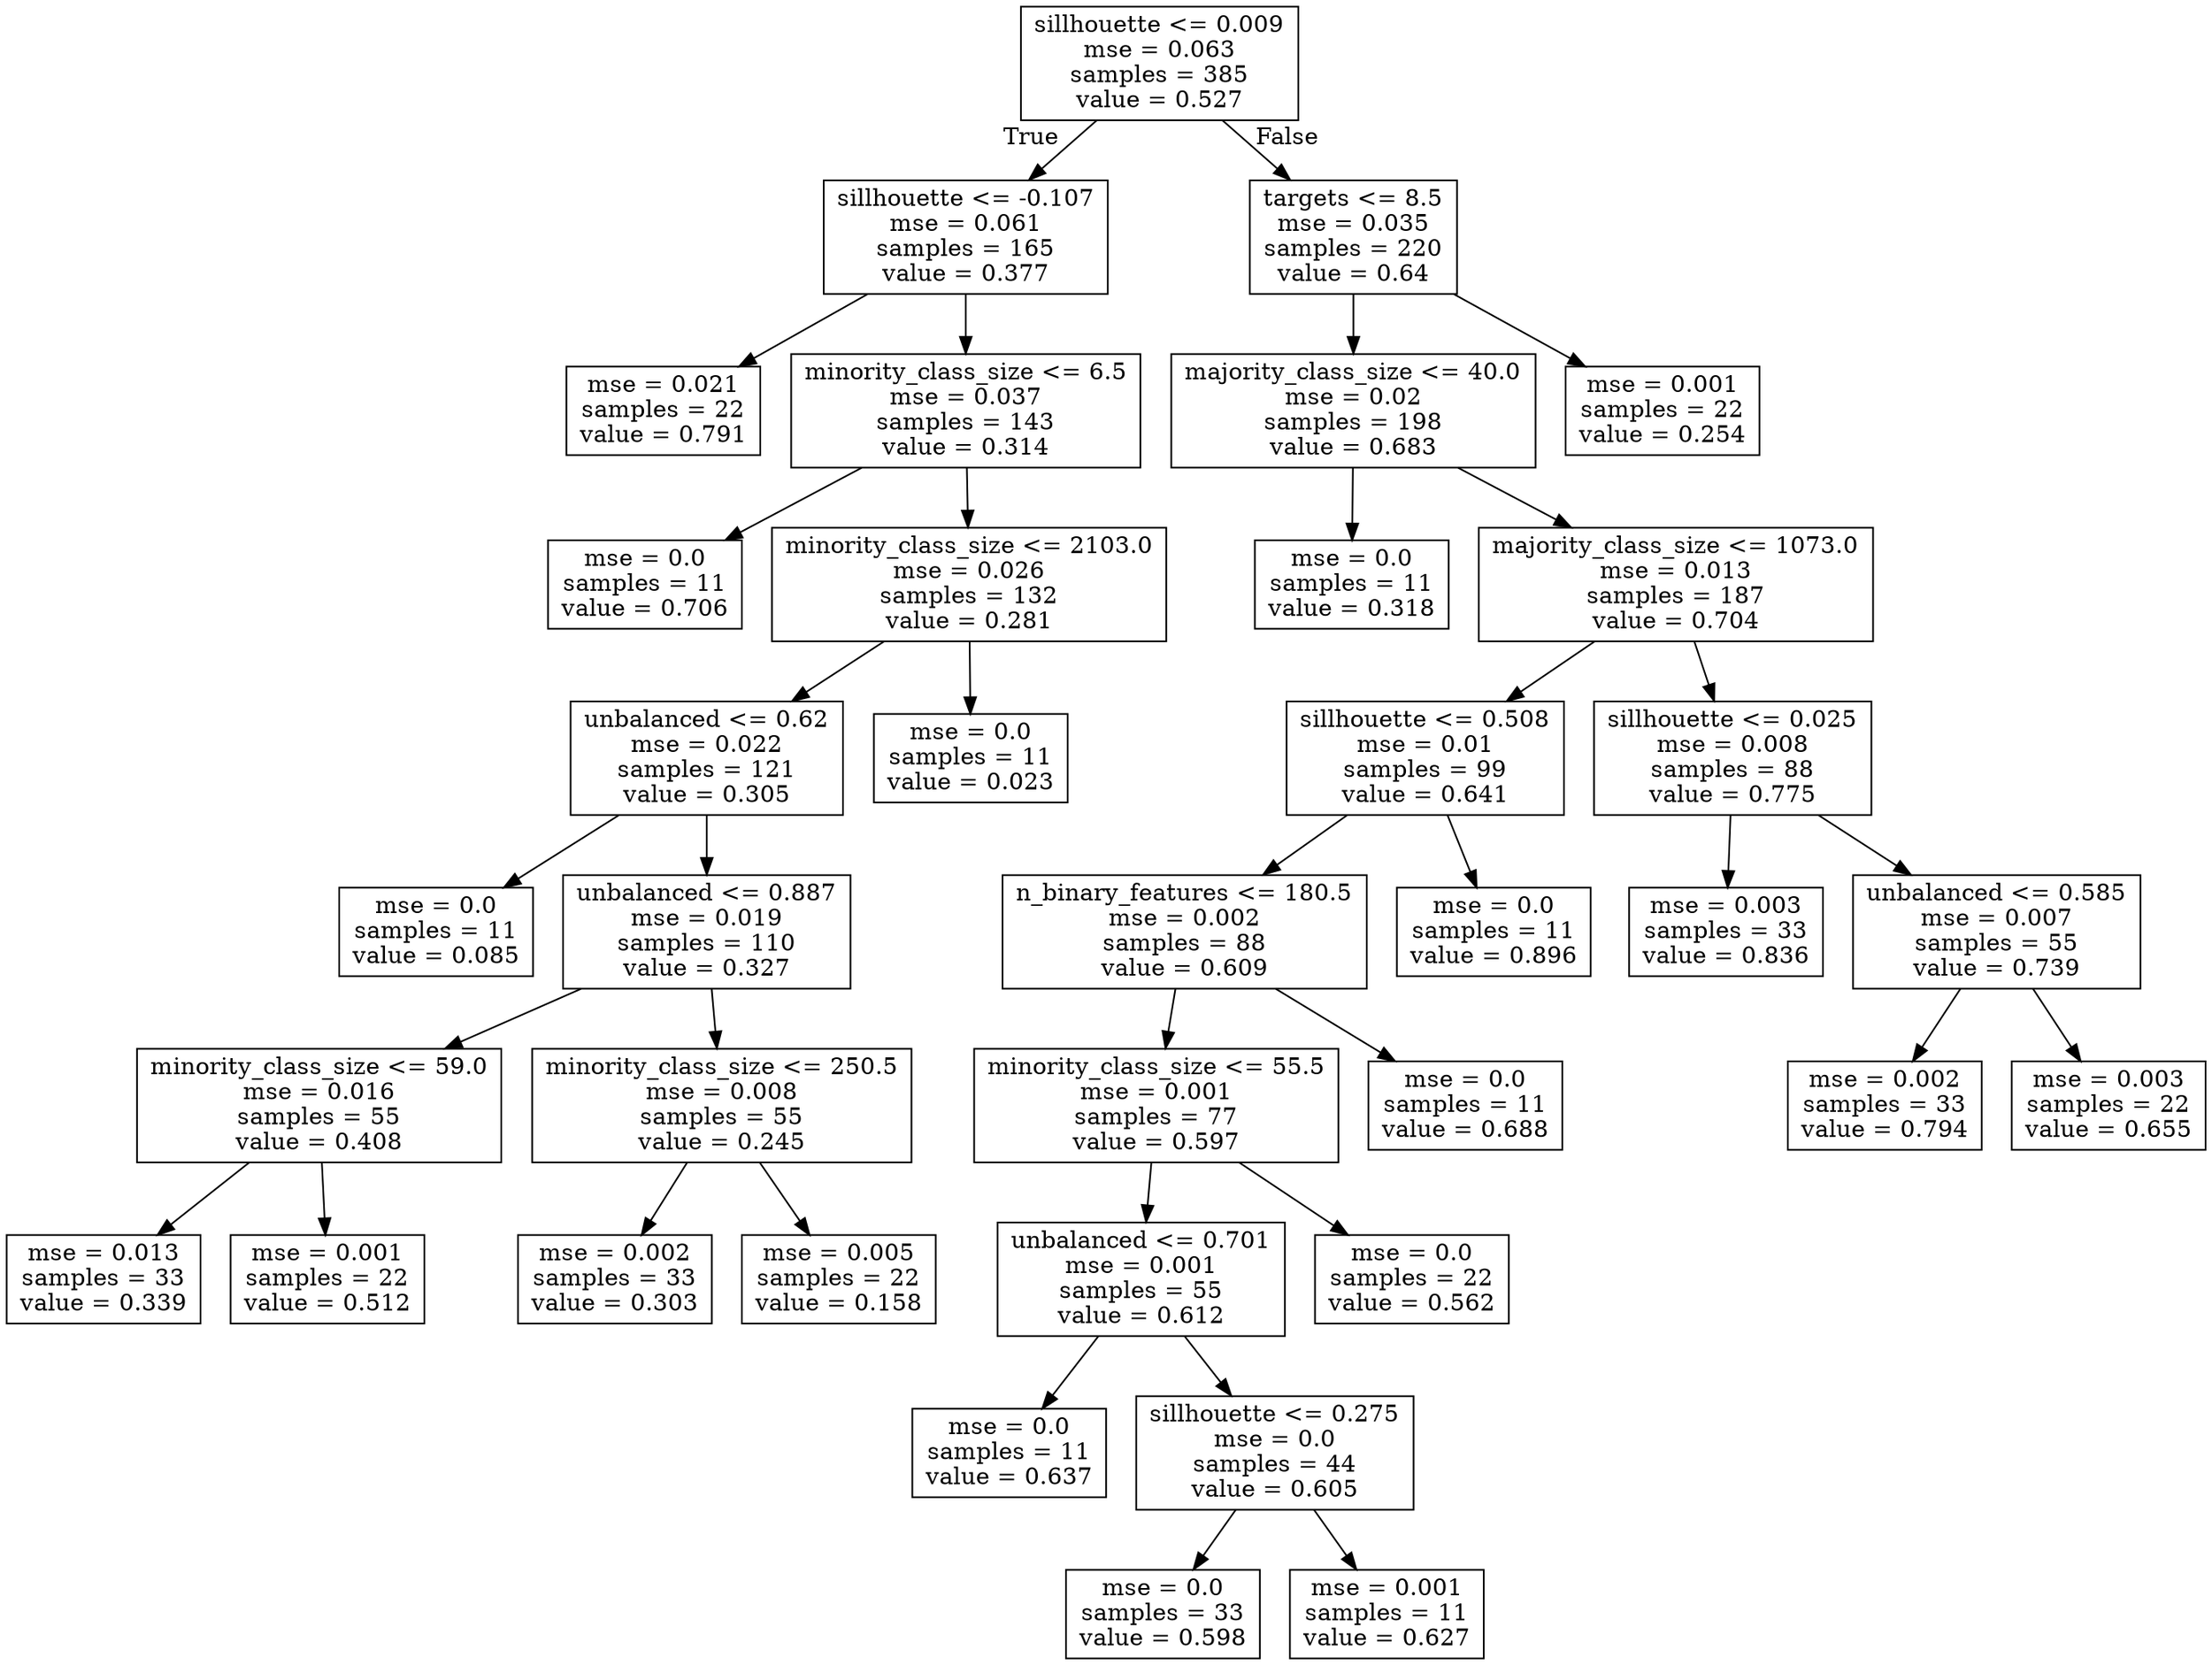 digraph Tree {
node [shape=box] ;
0 [label="sillhouette <= 0.009\nmse = 0.063\nsamples = 385\nvalue = 0.527"] ;
1 [label="sillhouette <= -0.107\nmse = 0.061\nsamples = 165\nvalue = 0.377"] ;
0 -> 1 [labeldistance=2.5, labelangle=45, headlabel="True"] ;
2 [label="mse = 0.021\nsamples = 22\nvalue = 0.791"] ;
1 -> 2 ;
3 [label="minority_class_size <= 6.5\nmse = 0.037\nsamples = 143\nvalue = 0.314"] ;
1 -> 3 ;
4 [label="mse = 0.0\nsamples = 11\nvalue = 0.706"] ;
3 -> 4 ;
5 [label="minority_class_size <= 2103.0\nmse = 0.026\nsamples = 132\nvalue = 0.281"] ;
3 -> 5 ;
6 [label="unbalanced <= 0.62\nmse = 0.022\nsamples = 121\nvalue = 0.305"] ;
5 -> 6 ;
7 [label="mse = 0.0\nsamples = 11\nvalue = 0.085"] ;
6 -> 7 ;
8 [label="unbalanced <= 0.887\nmse = 0.019\nsamples = 110\nvalue = 0.327"] ;
6 -> 8 ;
9 [label="minority_class_size <= 59.0\nmse = 0.016\nsamples = 55\nvalue = 0.408"] ;
8 -> 9 ;
10 [label="mse = 0.013\nsamples = 33\nvalue = 0.339"] ;
9 -> 10 ;
11 [label="mse = 0.001\nsamples = 22\nvalue = 0.512"] ;
9 -> 11 ;
12 [label="minority_class_size <= 250.5\nmse = 0.008\nsamples = 55\nvalue = 0.245"] ;
8 -> 12 ;
13 [label="mse = 0.002\nsamples = 33\nvalue = 0.303"] ;
12 -> 13 ;
14 [label="mse = 0.005\nsamples = 22\nvalue = 0.158"] ;
12 -> 14 ;
15 [label="mse = 0.0\nsamples = 11\nvalue = 0.023"] ;
5 -> 15 ;
16 [label="targets <= 8.5\nmse = 0.035\nsamples = 220\nvalue = 0.64"] ;
0 -> 16 [labeldistance=2.5, labelangle=-45, headlabel="False"] ;
17 [label="majority_class_size <= 40.0\nmse = 0.02\nsamples = 198\nvalue = 0.683"] ;
16 -> 17 ;
18 [label="mse = 0.0\nsamples = 11\nvalue = 0.318"] ;
17 -> 18 ;
19 [label="majority_class_size <= 1073.0\nmse = 0.013\nsamples = 187\nvalue = 0.704"] ;
17 -> 19 ;
20 [label="sillhouette <= 0.508\nmse = 0.01\nsamples = 99\nvalue = 0.641"] ;
19 -> 20 ;
21 [label="n_binary_features <= 180.5\nmse = 0.002\nsamples = 88\nvalue = 0.609"] ;
20 -> 21 ;
22 [label="minority_class_size <= 55.5\nmse = 0.001\nsamples = 77\nvalue = 0.597"] ;
21 -> 22 ;
23 [label="unbalanced <= 0.701\nmse = 0.001\nsamples = 55\nvalue = 0.612"] ;
22 -> 23 ;
24 [label="mse = 0.0\nsamples = 11\nvalue = 0.637"] ;
23 -> 24 ;
25 [label="sillhouette <= 0.275\nmse = 0.0\nsamples = 44\nvalue = 0.605"] ;
23 -> 25 ;
26 [label="mse = 0.0\nsamples = 33\nvalue = 0.598"] ;
25 -> 26 ;
27 [label="mse = 0.001\nsamples = 11\nvalue = 0.627"] ;
25 -> 27 ;
28 [label="mse = 0.0\nsamples = 22\nvalue = 0.562"] ;
22 -> 28 ;
29 [label="mse = 0.0\nsamples = 11\nvalue = 0.688"] ;
21 -> 29 ;
30 [label="mse = 0.0\nsamples = 11\nvalue = 0.896"] ;
20 -> 30 ;
31 [label="sillhouette <= 0.025\nmse = 0.008\nsamples = 88\nvalue = 0.775"] ;
19 -> 31 ;
32 [label="mse = 0.003\nsamples = 33\nvalue = 0.836"] ;
31 -> 32 ;
33 [label="unbalanced <= 0.585\nmse = 0.007\nsamples = 55\nvalue = 0.739"] ;
31 -> 33 ;
34 [label="mse = 0.002\nsamples = 33\nvalue = 0.794"] ;
33 -> 34 ;
35 [label="mse = 0.003\nsamples = 22\nvalue = 0.655"] ;
33 -> 35 ;
36 [label="mse = 0.001\nsamples = 22\nvalue = 0.254"] ;
16 -> 36 ;
}